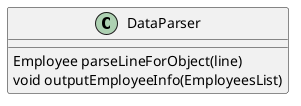 @startuml

class DataParser
{
    Employee parseLineForObject(line)
    void outputEmployeeInfo(EmployeesList)
}

@enduml